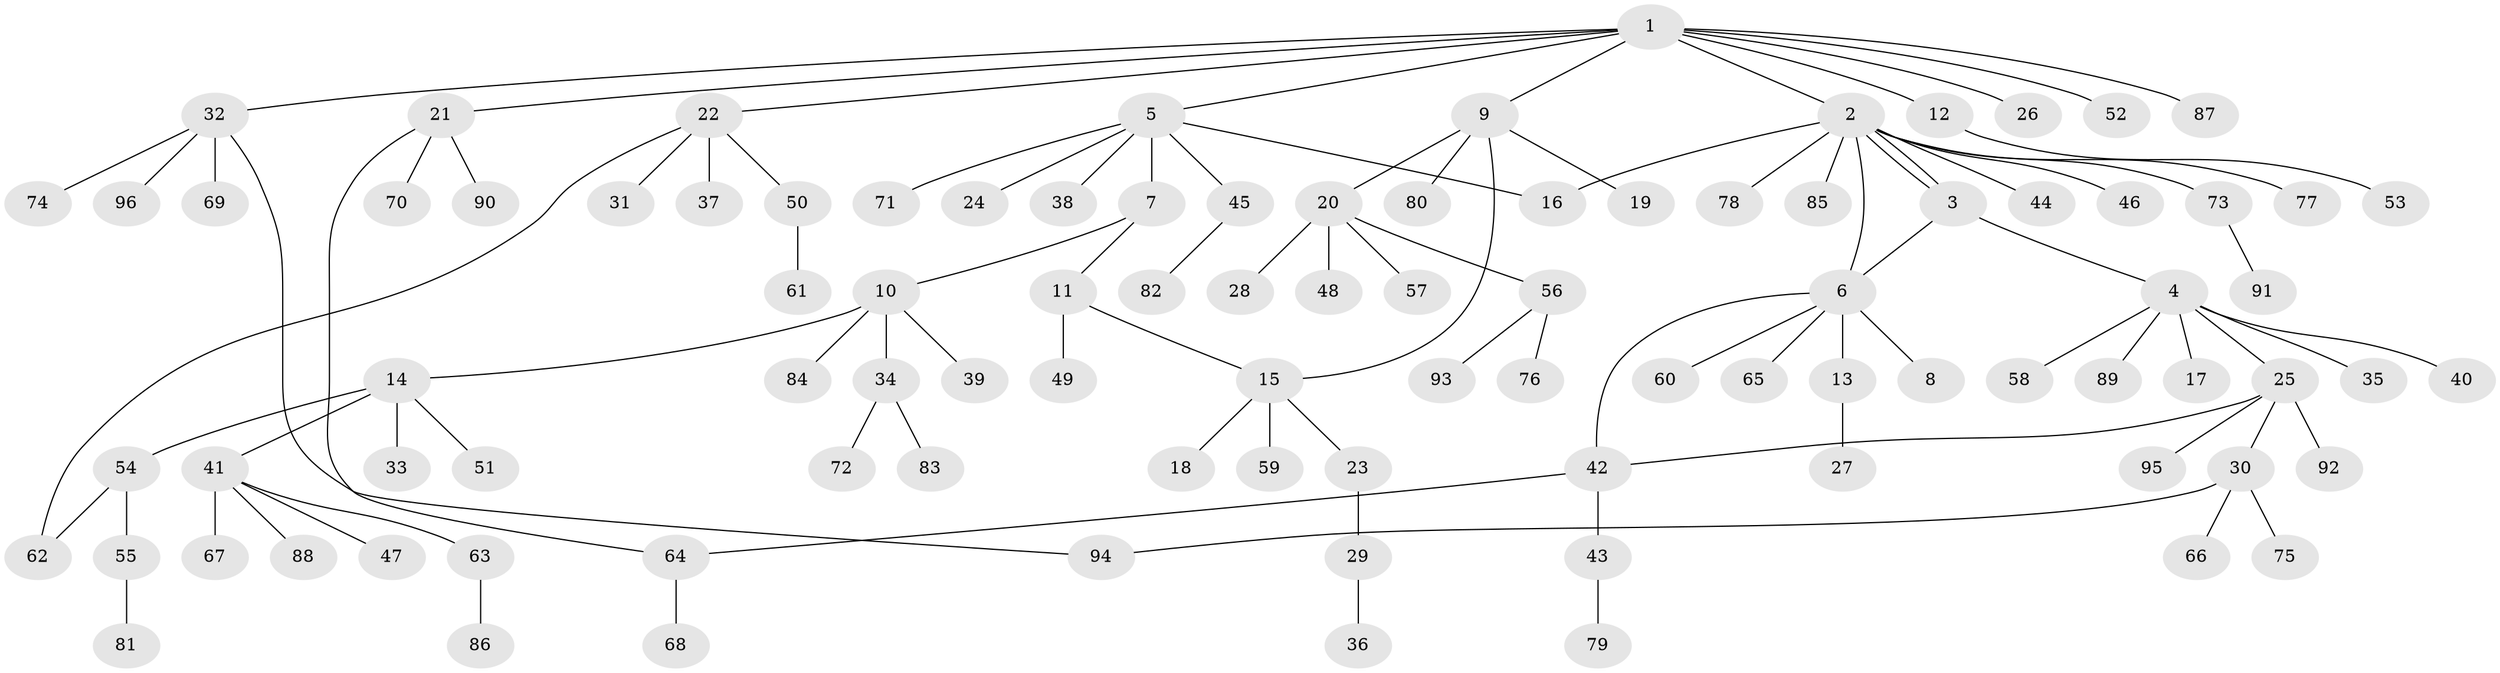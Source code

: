// Generated by graph-tools (version 1.1) at 2025/48/03/09/25 04:48:31]
// undirected, 96 vertices, 103 edges
graph export_dot {
graph [start="1"]
  node [color=gray90,style=filled];
  1;
  2;
  3;
  4;
  5;
  6;
  7;
  8;
  9;
  10;
  11;
  12;
  13;
  14;
  15;
  16;
  17;
  18;
  19;
  20;
  21;
  22;
  23;
  24;
  25;
  26;
  27;
  28;
  29;
  30;
  31;
  32;
  33;
  34;
  35;
  36;
  37;
  38;
  39;
  40;
  41;
  42;
  43;
  44;
  45;
  46;
  47;
  48;
  49;
  50;
  51;
  52;
  53;
  54;
  55;
  56;
  57;
  58;
  59;
  60;
  61;
  62;
  63;
  64;
  65;
  66;
  67;
  68;
  69;
  70;
  71;
  72;
  73;
  74;
  75;
  76;
  77;
  78;
  79;
  80;
  81;
  82;
  83;
  84;
  85;
  86;
  87;
  88;
  89;
  90;
  91;
  92;
  93;
  94;
  95;
  96;
  1 -- 2;
  1 -- 5;
  1 -- 9;
  1 -- 12;
  1 -- 21;
  1 -- 22;
  1 -- 26;
  1 -- 32;
  1 -- 52;
  1 -- 87;
  2 -- 3;
  2 -- 3;
  2 -- 6;
  2 -- 16;
  2 -- 44;
  2 -- 46;
  2 -- 73;
  2 -- 77;
  2 -- 78;
  2 -- 85;
  3 -- 4;
  3 -- 6;
  4 -- 17;
  4 -- 25;
  4 -- 35;
  4 -- 40;
  4 -- 58;
  4 -- 89;
  5 -- 7;
  5 -- 16;
  5 -- 24;
  5 -- 38;
  5 -- 45;
  5 -- 71;
  6 -- 8;
  6 -- 13;
  6 -- 42;
  6 -- 60;
  6 -- 65;
  7 -- 10;
  7 -- 11;
  9 -- 15;
  9 -- 19;
  9 -- 20;
  9 -- 80;
  10 -- 14;
  10 -- 34;
  10 -- 39;
  10 -- 84;
  11 -- 15;
  11 -- 49;
  12 -- 53;
  13 -- 27;
  14 -- 33;
  14 -- 41;
  14 -- 51;
  14 -- 54;
  15 -- 18;
  15 -- 23;
  15 -- 59;
  20 -- 28;
  20 -- 48;
  20 -- 56;
  20 -- 57;
  21 -- 64;
  21 -- 70;
  21 -- 90;
  22 -- 31;
  22 -- 37;
  22 -- 50;
  22 -- 62;
  23 -- 29;
  25 -- 30;
  25 -- 42;
  25 -- 92;
  25 -- 95;
  29 -- 36;
  30 -- 66;
  30 -- 75;
  30 -- 94;
  32 -- 69;
  32 -- 74;
  32 -- 94;
  32 -- 96;
  34 -- 72;
  34 -- 83;
  41 -- 47;
  41 -- 63;
  41 -- 67;
  41 -- 88;
  42 -- 43;
  42 -- 64;
  43 -- 79;
  45 -- 82;
  50 -- 61;
  54 -- 55;
  54 -- 62;
  55 -- 81;
  56 -- 76;
  56 -- 93;
  63 -- 86;
  64 -- 68;
  73 -- 91;
}
